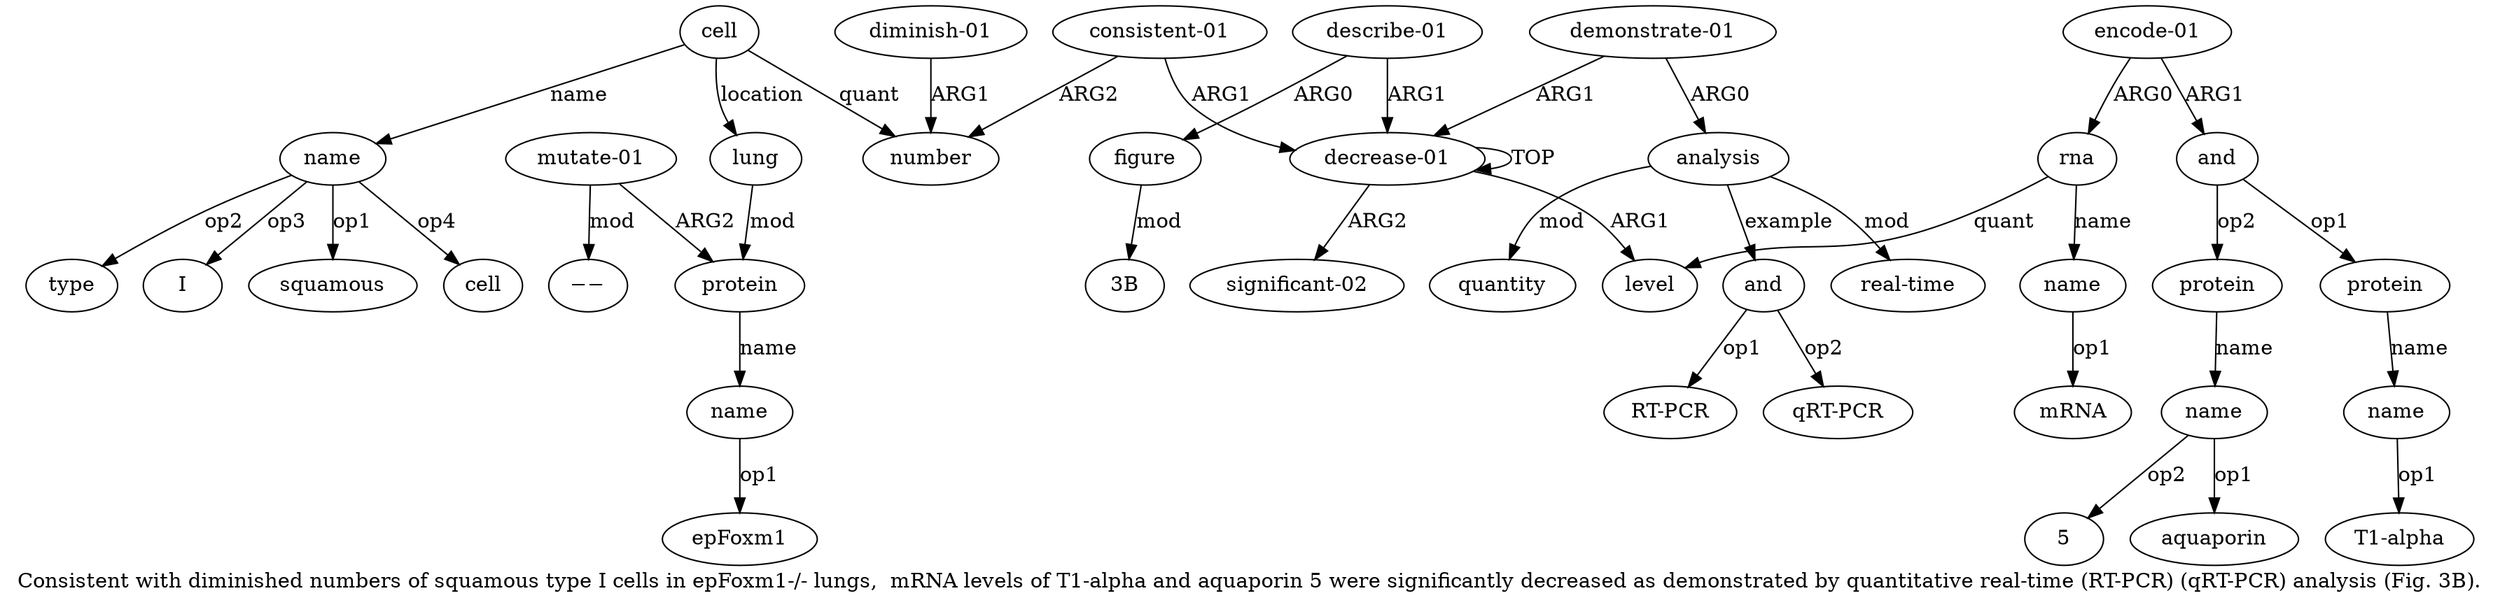 digraph  {
	graph [label="Consistent with diminished numbers of squamous type I cells in epFoxm1-/- lungs,  mRNA levels of T1-alpha and aquaporin 5 were significantly \
decreased as demonstrated by quantitative real-time (RT-PCR) (qRT-PCR) analysis (Fig. 3B)."];
	node [label="\N"];
	a20	 [color=black,
		gold_ind=20,
		gold_label=cell,
		label=cell,
		test_ind=20,
		test_label=cell];
	a21	 [color=black,
		gold_ind=21,
		gold_label=name,
		label=name,
		test_ind=21,
		test_label=name];
	a20 -> a21 [key=0,
	color=black,
	gold_label=name,
	label=name,
	test_label=name];
a22 [color=black,
	gold_ind=22,
	gold_label=lung,
	label=lung,
	test_ind=22,
	test_label=lung];
a20 -> a22 [key=0,
color=black,
gold_label=location,
label=location,
test_label=location];
a19 [color=black,
gold_ind=19,
gold_label=number,
label=number,
test_ind=19,
test_label=number];
a20 -> a19 [key=0,
color=black,
gold_label=quant,
label=quant,
test_label=quant];
"a21 I" [color=black,
gold_ind=-1,
gold_label=I,
label=I,
test_ind=-1,
test_label=I];
a21 -> "a21 I" [key=0,
color=black,
gold_label=op3,
label=op3,
test_label=op3];
"a21 squamous" [color=black,
gold_ind=-1,
gold_label=squamous,
label=squamous,
test_ind=-1,
test_label=squamous];
a21 -> "a21 squamous" [key=0,
color=black,
gold_label=op1,
label=op1,
test_label=op1];
"a21 cell" [color=black,
gold_ind=-1,
gold_label=cell,
label=cell,
test_ind=-1,
test_label=cell];
a21 -> "a21 cell" [key=0,
color=black,
gold_label=op4,
label=op4,
test_label=op4];
"a21 type" [color=black,
gold_ind=-1,
gold_label=type,
label=type,
test_ind=-1,
test_label=type];
a21 -> "a21 type" [key=0,
color=black,
gold_label=op2,
label=op2,
test_label=op2];
a23 [color=black,
gold_ind=23,
gold_label=protein,
label=protein,
test_ind=23,
test_label=protein];
a22 -> a23 [key=0,
color=black,
gold_label=mod,
label=mod,
test_label=mod];
a24 [color=black,
gold_ind=24,
gold_label=name,
label=name,
test_ind=24,
test_label=name];
a23 -> a24 [key=0,
color=black,
gold_label=name,
label=name,
test_label=name];
"a24 epFoxm1" [color=black,
gold_ind=-1,
gold_label=epFoxm1,
label=epFoxm1,
test_ind=-1,
test_label=epFoxm1];
a24 -> "a24 epFoxm1" [key=0,
color=black,
gold_label=op1,
label=op1,
test_label=op1];
a25 [color=black,
gold_ind=25,
gold_label="mutate-01",
label="mutate-01",
test_ind=25,
test_label="mutate-01"];
a25 -> a23 [key=0,
color=black,
gold_label=ARG2,
label=ARG2,
test_label=ARG2];
"a25 −−" [color=black,
gold_ind=-1,
gold_label=−−,
label=−−,
test_ind=-1,
test_label=−−];
a25 -> "a25 −−" [key=0,
color=black,
gold_label=mod,
label=mod,
test_label=mod];
a26 [color=black,
gold_ind=26,
gold_label="diminish-01",
label="diminish-01",
test_ind=26,
test_label="diminish-01"];
a26 -> a19 [key=0,
color=black,
gold_label=ARG1,
label=ARG1,
test_label=ARG1];
a27 [color=black,
gold_ind=27,
gold_label="describe-01",
label="describe-01",
test_ind=27,
test_label="describe-01"];
a28 [color=black,
gold_ind=28,
gold_label=figure,
label=figure,
test_ind=28,
test_label=figure];
a27 -> a28 [key=0,
color=black,
gold_label=ARG0,
label=ARG0,
test_label=ARG0];
a0 [color=black,
gold_ind=0,
gold_label="decrease-01",
label="decrease-01",
test_ind=0,
test_label="decrease-01"];
a27 -> a0 [key=0,
color=black,
gold_label=ARG1,
label=ARG1,
test_label=ARG1];
"a28 3B" [color=black,
gold_ind=-1,
gold_label="3B",
label="3B",
test_ind=-1,
test_label="3B"];
a28 -> "a28 3B" [key=0,
color=black,
gold_label=mod,
label=mod,
test_label=mod];
"a7 T1-alpha" [color=black,
gold_ind=-1,
gold_label="T1-alpha",
label="T1-alpha",
test_ind=-1,
test_label="T1-alpha"];
"a3 mRNA" [color=black,
gold_ind=-1,
gold_label=mRNA,
label=mRNA,
test_ind=-1,
test_label=mRNA];
"a9 5" [color=black,
gold_ind=-1,
gold_label=5,
label=5,
test_ind=-1,
test_label=5];
a15 [color=black,
gold_ind=15,
gold_label=and,
label=and,
test_ind=15,
test_label=and];
a17 [color=black,
gold_ind=17,
gold_label="qRT-PCR",
label="qRT-PCR",
test_ind=17,
test_label="qRT-PCR"];
a15 -> a17 [key=0,
color=black,
gold_label=op2,
label=op2,
test_label=op2];
a16 [color=black,
gold_ind=16,
gold_label="RT-PCR",
label="RT-PCR",
test_ind=16,
test_label="RT-PCR"];
a15 -> a16 [key=0,
color=black,
gold_label=op1,
label=op1,
test_label=op1];
a14 [color=black,
gold_ind=14,
gold_label="real-time",
label="real-time",
test_ind=14,
test_label="real-time"];
a11 [color=black,
gold_ind=11,
gold_label="demonstrate-01",
label="demonstrate-01",
test_ind=11,
test_label="demonstrate-01"];
a12 [color=black,
gold_ind=12,
gold_label=analysis,
label=analysis,
test_ind=12,
test_label=analysis];
a11 -> a12 [key=0,
color=black,
gold_label=ARG0,
label=ARG0,
test_label=ARG0];
a11 -> a0 [key=0,
color=black,
gold_label=ARG1,
label=ARG1,
test_label=ARG1];
a10 [color=black,
gold_ind=10,
gold_label="significant-02",
label="significant-02",
test_ind=10,
test_label="significant-02"];
a13 [color=black,
gold_ind=13,
gold_label=quantity,
label=quantity,
test_ind=13,
test_label=quantity];
a12 -> a15 [key=0,
color=black,
gold_label=example,
label=example,
test_label=example];
a12 -> a14 [key=0,
color=black,
gold_label=mod,
label=mod,
test_label=mod];
a12 -> a13 [key=0,
color=black,
gold_label=mod,
label=mod,
test_label=mod];
a18 [color=black,
gold_ind=18,
gold_label="consistent-01",
label="consistent-01",
test_ind=18,
test_label="consistent-01"];
a18 -> a19 [key=0,
color=black,
gold_label=ARG2,
label=ARG2,
test_label=ARG2];
a18 -> a0 [key=0,
color=black,
gold_label=ARG1,
label=ARG1,
test_label=ARG1];
a1 [color=black,
gold_ind=1,
gold_label=level,
label=level,
test_ind=1,
test_label=level];
a0 -> a10 [key=0,
color=black,
gold_label=ARG2,
label=ARG2,
test_label=ARG2];
a0 -> a1 [key=0,
color=black,
gold_label=ARG1,
label=ARG1,
test_label=ARG1];
a0 -> a0 [key=0,
color=black,
gold_label=TOP,
label=TOP,
test_label=TOP];
a3 [color=black,
gold_ind=3,
gold_label=name,
label=name,
test_ind=3,
test_label=name];
a3 -> "a3 mRNA" [key=0,
color=black,
gold_label=op1,
label=op1,
test_label=op1];
a2 [color=black,
gold_ind=2,
gold_label=rna,
label=rna,
test_ind=2,
test_label=rna];
a2 -> a1 [key=0,
color=black,
gold_label=quant,
label=quant,
test_label=quant];
a2 -> a3 [key=0,
color=black,
gold_label=name,
label=name,
test_label=name];
a5 [color=black,
gold_ind=5,
gold_label=and,
label=and,
test_ind=5,
test_label=and];
a6 [color=black,
gold_ind=6,
gold_label=protein,
label=protein,
test_ind=6,
test_label=protein];
a5 -> a6 [key=0,
color=black,
gold_label=op1,
label=op1,
test_label=op1];
a8 [color=black,
gold_ind=8,
gold_label=protein,
label=protein,
test_ind=8,
test_label=protein];
a5 -> a8 [key=0,
color=black,
gold_label=op2,
label=op2,
test_label=op2];
a4 [color=black,
gold_ind=4,
gold_label="encode-01",
label="encode-01",
test_ind=4,
test_label="encode-01"];
a4 -> a2 [key=0,
color=black,
gold_label=ARG0,
label=ARG0,
test_label=ARG0];
a4 -> a5 [key=0,
color=black,
gold_label=ARG1,
label=ARG1,
test_label=ARG1];
a7 [color=black,
gold_ind=7,
gold_label=name,
label=name,
test_ind=7,
test_label=name];
a7 -> "a7 T1-alpha" [key=0,
color=black,
gold_label=op1,
label=op1,
test_label=op1];
a6 -> a7 [key=0,
color=black,
gold_label=name,
label=name,
test_label=name];
a9 [color=black,
gold_ind=9,
gold_label=name,
label=name,
test_ind=9,
test_label=name];
a9 -> "a9 5" [key=0,
color=black,
gold_label=op2,
label=op2,
test_label=op2];
"a9 aquaporin" [color=black,
gold_ind=-1,
gold_label=aquaporin,
label=aquaporin,
test_ind=-1,
test_label=aquaporin];
a9 -> "a9 aquaporin" [key=0,
color=black,
gold_label=op1,
label=op1,
test_label=op1];
a8 -> a9 [key=0,
color=black,
gold_label=name,
label=name,
test_label=name];
}
